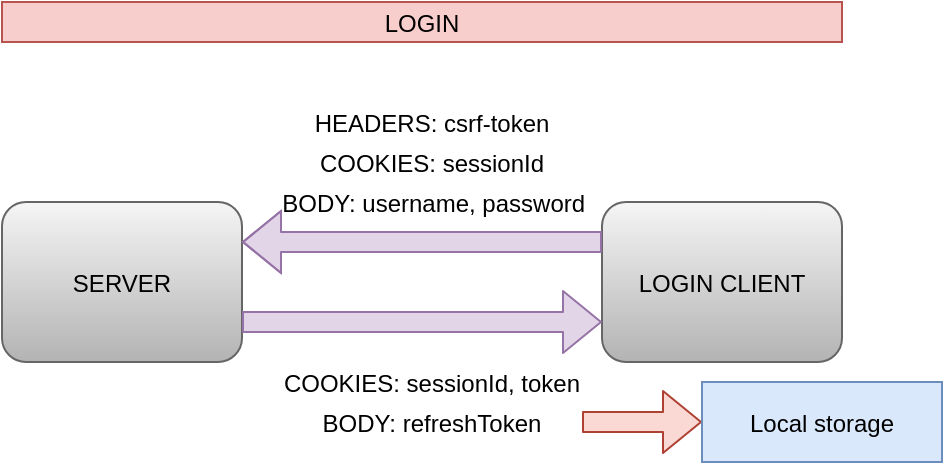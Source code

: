 <mxfile version="14.9.2" type="device"><diagram id="OsuokXlZBaUwDmeHYHiT" name="Page-1"><mxGraphModel dx="862" dy="482" grid="1" gridSize="10" guides="1" tooltips="1" connect="1" arrows="1" fold="1" page="1" pageScale="1" pageWidth="850" pageHeight="1100" math="0" shadow="0"><root><mxCell id="0"/><mxCell id="1" parent="0"/><mxCell id="VSf3pzt7wwxPSkzQgg8W-4" value="LOGIN CLIENT" style="rounded=1;fillColor=#f5f5f5;strokeColor=#666666;gradientColor=#b3b3b3;fontColor=#000000;" parent="1" vertex="1"><mxGeometry x="580" y="440" width="120" height="80" as="geometry"/></mxCell><mxCell id="VSf3pzt7wwxPSkzQgg8W-5" value="SERVER" style="rounded=1;fillColor=#f5f5f5;strokeColor=#666666;gradientColor=#b3b3b3;fontColor=#000000;" parent="1" vertex="1"><mxGeometry x="280" y="440" width="120" height="80" as="geometry"/></mxCell><mxCell id="IAWqvyA0Hrl6rd0bh_4c-7" value="" style="shape=flexArrow;endArrow=classic;shadow=0;fontFamily=Helvetica;entryX=0;entryY=0.75;entryDx=0;entryDy=0;exitX=1;exitY=0.75;exitDx=0;exitDy=0;deletable=1;comic=0;orthogonalLoop=0;ignoreEdge=0;flowAnimation=0;noJump=0;cloneable=1;movable=1;bendable=1;backgroundOutline=0;metaEdit=0;fillColor=#e1d5e7;strokeColor=#9673a6;fontColor=#000000;" parent="1" source="VSf3pzt7wwxPSkzQgg8W-5" target="VSf3pzt7wwxPSkzQgg8W-4" edge="1"><mxGeometry width="50" height="50" relative="1" as="geometry"><mxPoint x="400" y="505" as="sourcePoint"/><mxPoint x="450" y="455" as="targetPoint"/></mxGeometry></mxCell><mxCell id="IAWqvyA0Hrl6rd0bh_4c-8" value="" style="shape=flexArrow;endArrow=classic;shadow=0;fontFamily=Helvetica;entryX=1;entryY=0.25;entryDx=0;entryDy=0;exitX=0;exitY=0.25;exitDx=0;exitDy=0;fillColor=#e1d5e7;strokeColor=#9673a6;fontColor=#000000;" parent="1" source="VSf3pzt7wwxPSkzQgg8W-4" target="VSf3pzt7wwxPSkzQgg8W-5" edge="1"><mxGeometry width="50" height="50" relative="1" as="geometry"><mxPoint x="560" y="460" as="sourcePoint"/><mxPoint x="410" y="460" as="targetPoint"/><Array as="points"><mxPoint x="520" y="460"/><mxPoint x="480" y="460"/></Array></mxGeometry></mxCell><mxCell id="IAWqvyA0Hrl6rd0bh_4c-11" value="BODY: username, password " style="text;align=center;verticalAlign=middle;rounded=0;fontFamily=Helvetica;absoluteArcSize=0;fillColor=none;fontColor=#000000;" parent="1" vertex="1"><mxGeometry x="390" y="430" width="215" height="20" as="geometry"/></mxCell><mxCell id="IAWqvyA0Hrl6rd0bh_4c-12" value="COOKIES: sessionId" style="text;strokeColor=none;fillColor=none;align=center;verticalAlign=middle;rounded=0;fontFamily=Helvetica;fontColor=#000000;" parent="1" vertex="1"><mxGeometry x="420" y="410" width="150" height="20" as="geometry"/></mxCell><mxCell id="IAWqvyA0Hrl6rd0bh_4c-13" value="HEADERS: csrf-token" style="text;strokeColor=none;fillColor=none;align=center;verticalAlign=middle;rounded=0;fontFamily=Helvetica;fontColor=#000000;" parent="1" vertex="1"><mxGeometry x="420" y="390" width="150" height="20" as="geometry"/></mxCell><mxCell id="IAWqvyA0Hrl6rd0bh_4c-15" value="COOKIES: sessionId, token" style="text;strokeColor=none;fillColor=none;align=center;verticalAlign=middle;rounded=0;fontFamily=Helvetica;fontColor=#000000;" parent="1" vertex="1"><mxGeometry x="420" y="520" width="150" height="20" as="geometry"/></mxCell><mxCell id="IAWqvyA0Hrl6rd0bh_4c-17" value="" style="edgeStyle=none;shape=flexArrow;comic=0;orthogonalLoop=1;jettySize=auto;shadow=0;fillColor=#fad9d5;strokeColor=#ae4132;fontColor=#000000;" parent="1" source="IAWqvyA0Hrl6rd0bh_4c-16" edge="1"><mxGeometry relative="1" as="geometry"><mxPoint x="630" y="550" as="targetPoint"/></mxGeometry></mxCell><mxCell id="IAWqvyA0Hrl6rd0bh_4c-16" value="BODY: refreshToken" style="text;strokeColor=none;fillColor=none;align=center;verticalAlign=middle;rounded=0;fontFamily=Helvetica;fontColor=#000000;" parent="1" vertex="1"><mxGeometry x="420" y="540" width="150" height="20" as="geometry"/></mxCell><mxCell id="IAWqvyA0Hrl6rd0bh_4c-18" value="Local storage" style="rounded=0;fontFamily=Helvetica;strokeColor=#6c8ebf;fillColor=#dae8fc;fontColor=#000000;" parent="1" vertex="1"><mxGeometry x="630" y="530" width="120" height="40" as="geometry"/></mxCell><mxCell id="IAWqvyA0Hrl6rd0bh_4c-20" value="LOGIN" style="text;align=center;verticalAlign=middle;rounded=0;fontFamily=Helvetica;fillColor=#f8cecc;strokeColor=#b85450;fontColor=#000000;" parent="1" vertex="1"><mxGeometry x="280" y="340" width="420" height="20" as="geometry"/></mxCell></root></mxGraphModel></diagram></mxfile>